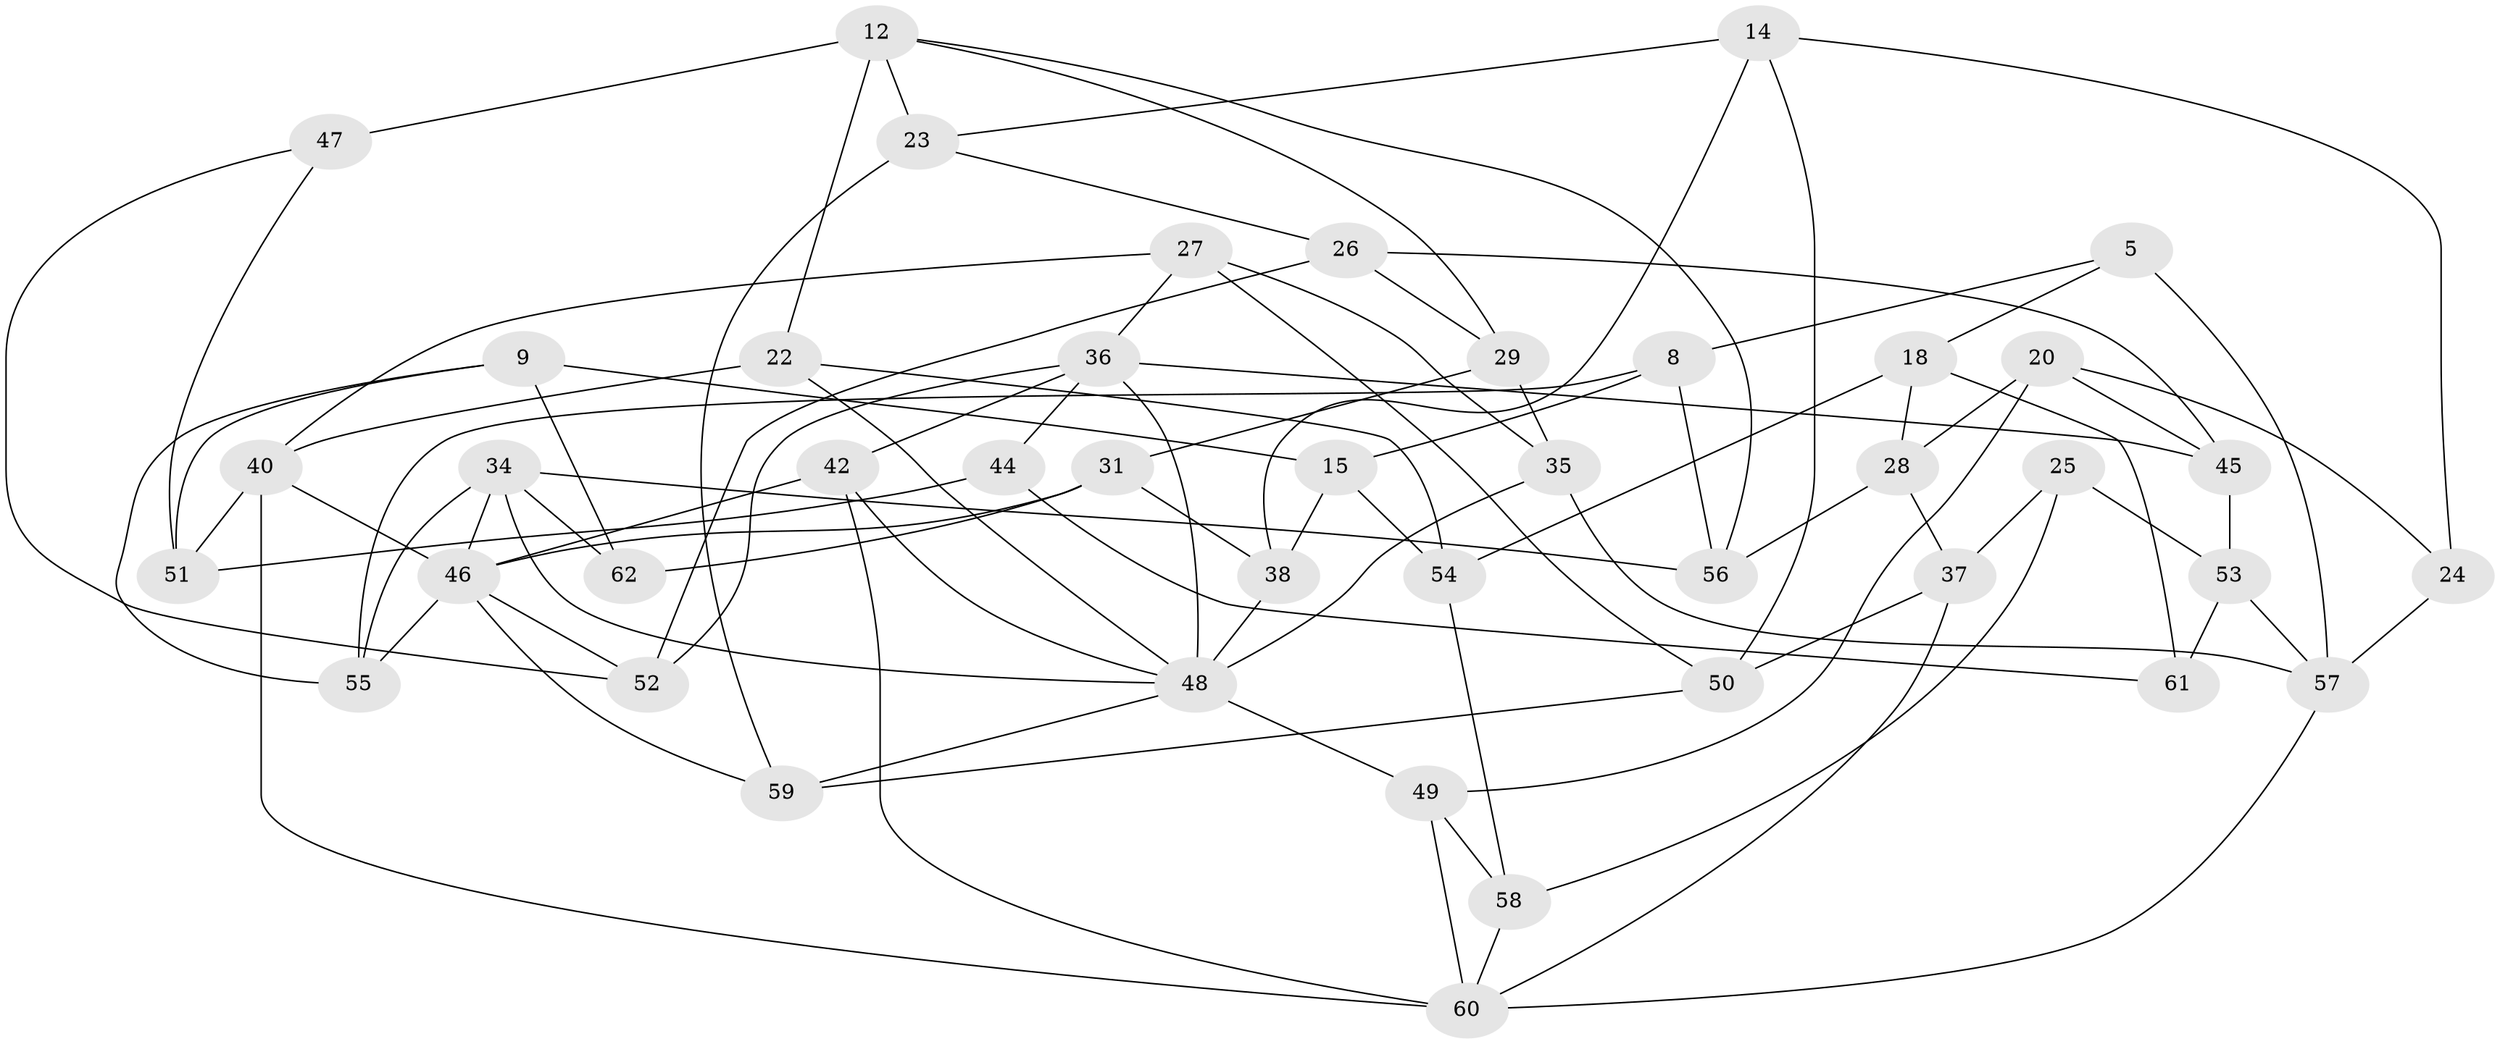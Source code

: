 // original degree distribution, {4: 1.0}
// Generated by graph-tools (version 1.1) at 2025/02/03/04/25 22:02:06]
// undirected, 43 vertices, 90 edges
graph export_dot {
graph [start="1"]
  node [color=gray90,style=filled];
  5;
  8;
  9;
  12 [super="+4"];
  14;
  15;
  18;
  20;
  22;
  23;
  24;
  25;
  26;
  27;
  28;
  29;
  31;
  34 [super="+7"];
  35;
  36 [super="+30"];
  37;
  38;
  40 [super="+39"];
  42 [super="+21"];
  44 [super="+6"];
  45;
  46 [super="+41"];
  47;
  48 [super="+16"];
  49 [super="+33"];
  50;
  51 [super="+43"];
  52;
  53;
  54;
  55;
  56;
  57 [super="+32"];
  58 [super="+10"];
  59;
  60 [super="+13+17"];
  61;
  62;
  5 -- 8;
  5 -- 57 [weight=2];
  5 -- 18;
  8 -- 56;
  8 -- 15;
  8 -- 55;
  9 -- 62;
  9 -- 15;
  9 -- 55;
  9 -- 51;
  12 -- 29;
  12 -- 47 [weight=2];
  12 -- 56;
  12 -- 23;
  12 -- 22;
  14 -- 24;
  14 -- 50;
  14 -- 38;
  14 -- 23;
  15 -- 38;
  15 -- 54;
  18 -- 28;
  18 -- 54;
  18 -- 61;
  20 -- 45;
  20 -- 24;
  20 -- 28;
  20 -- 49;
  22 -- 54;
  22 -- 40;
  22 -- 48;
  23 -- 26;
  23 -- 59;
  24 -- 57 [weight=2];
  25 -- 58 [weight=2];
  25 -- 37;
  25 -- 53;
  26 -- 29;
  26 -- 45;
  26 -- 52;
  27 -- 36;
  27 -- 35;
  27 -- 50;
  27 -- 40;
  28 -- 37;
  28 -- 56;
  29 -- 35;
  29 -- 31;
  31 -- 62;
  31 -- 38;
  31 -- 46;
  34 -- 56;
  34 -- 62 [weight=2];
  34 -- 46;
  34 -- 55;
  34 -- 48;
  35 -- 48;
  35 -- 57;
  36 -- 45;
  36 -- 48 [weight=2];
  36 -- 52;
  36 -- 42;
  36 -- 44 [weight=2];
  37 -- 50;
  37 -- 60;
  38 -- 48;
  40 -- 51 [weight=2];
  40 -- 60;
  40 -- 46;
  42 -- 46 [weight=2];
  42 -- 48;
  42 -- 60 [weight=2];
  44 -- 61 [weight=2];
  44 -- 51 [weight=2];
  45 -- 53;
  46 -- 52;
  46 -- 55;
  46 -- 59;
  47 -- 52;
  47 -- 51;
  48 -- 59;
  48 -- 49 [weight=2];
  49 -- 58 [weight=2];
  49 -- 60;
  50 -- 59;
  53 -- 61;
  53 -- 57;
  54 -- 58;
  57 -- 60 [weight=2];
  58 -- 60;
}
